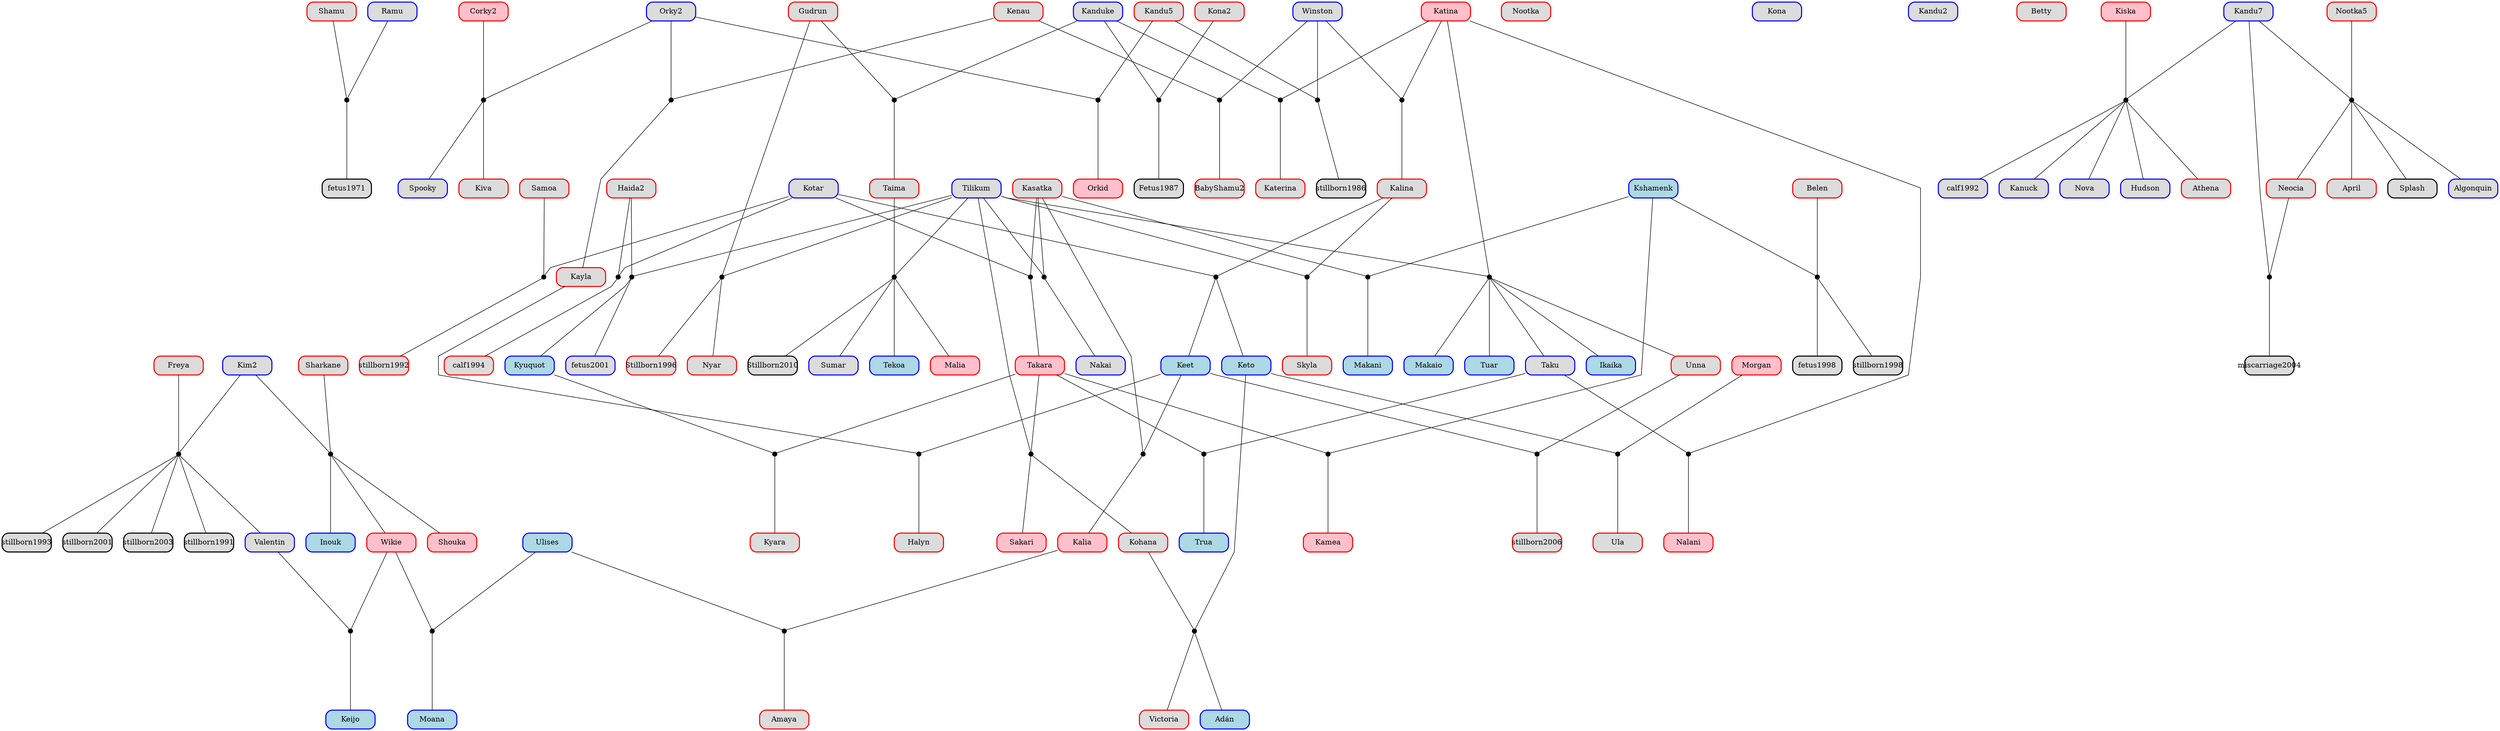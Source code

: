 graph {
	fontname="Helvetica,Arial,sans-serif" nodesep=0.3 ranksep="1.85 equally" splines=polyline
	Shamu [color=red fillcolor=Gainsboro fixedsize=true penwidth=2 shape=box style="filled, rounded" width=1.3]
	Ramu [color=blue fillcolor=Gainsboro fixedsize=true penwidth=2 shape=box style="filled, rounded" width=1.3]
	Orky2 [color=blue fillcolor=Gainsboro fixedsize=true penwidth=2 shape=box style="filled, rounded" width=1.3]
	Corky2 [color=red fillcolor=pink fixedsize=true penwidth=2 shape=box style="filled, rounded" width=1.3]
	Nootka [color=red fillcolor=Gainsboro fixedsize=true penwidth=2 shape=box style="filled, rounded" width=1.3]
	Winston [color=blue fillcolor=Gainsboro fixedsize=true penwidth=2 shape=box style="filled, rounded" width=1.3]
	ShamuRamu [penwidth=6 shape=point]
	Ramu -- ShamuRamu
	Shamu -- ShamuRamu
	ShamuRamu -- fetus1971
	fetus1971 [color=black fillcolor=Gainsboro fixedsize=true penwidth=2 shape=box style="filled, rounded" width=1.3]
	Kona [color=blue fillcolor=Gainsboro fixedsize=true penwidth=2 shape=box style="filled, rounded" width=1.3]
	Kandu2 [color=blue fillcolor=Gainsboro fixedsize=true penwidth=2 shape=box style="filled, rounded" width=1.3]
	Kanduke [color=blue fillcolor=Gainsboro fixedsize=true penwidth=2 shape=box style="filled, rounded" width=1.3]
	Gudrun [color=red fillcolor=Gainsboro fixedsize=true penwidth=2 shape=box style="filled, rounded" width=1.3]
	Kenau [color=red fillcolor=Gainsboro fixedsize=true penwidth=2 shape=box style="filled, rounded" width=1.3]
	Kandu5 [color=red fillcolor=Gainsboro fixedsize=true penwidth=2 shape=box style="filled, rounded" width=1.3]
	Katina [color=red fillcolor=pink fixedsize=true penwidth=2 shape=box style="filled, rounded" width=1.3]
	Kasatka [color=red fillcolor=Gainsboro fixedsize=true penwidth=2 shape=box style="filled, rounded" width=1.3]
	Betty [color=red fillcolor=Gainsboro fixedsize=true penwidth=2 shape=box style="filled, rounded" width=1.3]
	Kotar [color=blue fillcolor=Gainsboro fixedsize=true penwidth=2 shape=box style="filled, rounded" width=1.3]
	Corky2Orky2 [penwidth=6 shape=point]
	Orky2 -- Corky2Orky2
	Corky2 -- Corky2Orky2
	Corky2Orky2 -- Spooky
	Spooky [color=blue fillcolor=Gainsboro fixedsize=true penwidth=2 shape=box style="filled, rounded" width=1.3]
	Kiska [color=red fillcolor=pink fixedsize=true penwidth=2 shape=box style="filled, rounded" width=1.3]
	Ulises [color=blue fillcolor=lightblue fixedsize=true penwidth=2 shape=box style="filled, rounded" width=1.3]
	Nootka5 [color=red fillcolor=Gainsboro fixedsize=true penwidth=2 shape=box style="filled, rounded" width=1.3]
	Haida2 [color=red fillcolor=Gainsboro fixedsize=true penwidth=2 shape=box style="filled, rounded" width=1.3]
	Freya [color=red fillcolor=Gainsboro fixedsize=true penwidth=2 shape=box style="filled, rounded" width=1.3]
	Corky2Orky2 -- Kiva
	Kiva [color=red fillcolor=Gainsboro fixedsize=true penwidth=2 shape=box style="filled, rounded" width=1.3]
	Kim2 [color=blue fillcolor=Gainsboro fixedsize=true penwidth=2 shape=box style="filled, rounded" width=1.3]
	Samoa [color=red fillcolor=Gainsboro fixedsize=true penwidth=2 shape=box style="filled, rounded" width=1.3]
	Tilikum [color=blue fillcolor=Gainsboro fixedsize=true penwidth=2 shape=box style="filled, rounded" width=1.3]
	Kandu7 [color=blue fillcolor=Gainsboro fixedsize=true penwidth=2 shape=box style="filled, rounded" width=1.3]
	KatinaWinston [penwidth=6 shape=point]
	Winston -- KatinaWinston
	Katina -- KatinaWinston
	KatinaWinston -- Kalina
	Kalina [color=red fillcolor=Gainsboro fixedsize=true penwidth=2 shape=box style="filled, rounded" width=1.3]
	Kandu5Winston [penwidth=6 shape=point]
	Winston -- Kandu5Winston
	Kandu5 -- Kandu5Winston
	Kandu5Winston -- stillborn1986
	stillborn1986 [color=black fillcolor=Gainsboro fixedsize=true penwidth=2 shape=box style="filled, rounded" width=1.3]
	KenauWinston [penwidth=6 shape=point]
	Winston -- KenauWinston
	Kenau -- KenauWinston
	KenauWinston -- BabyShamu2
	BabyShamu2 [color=red fillcolor=Gainsboro fixedsize=true penwidth=2 shape=box style="filled, rounded" width=1.3]
	Kona2Kanduke [penwidth=6 shape=point]
	Kanduke -- Kona2Kanduke
	Kona2 -- Kona2Kanduke
	Kona2Kanduke -- Fetus1987
	Fetus1987 [color=black fillcolor=Gainsboro fixedsize=true penwidth=2 shape=box style="filled, rounded" width=1.3]
	Kona2 [color=red fillcolor=Gainsboro fixedsize=true penwidth=2 shape=box style="filled, rounded" width=1.3]
	KenauOrky2 [penwidth=6 shape=point]
	Orky2 -- KenauOrky2
	Kenau -- KenauOrky2
	KenauOrky2 -- Kayla
	Kayla [color=red fillcolor=Gainsboro fixedsize=true penwidth=2 shape=box style="filled, rounded" width=1.3]
	KatinaKanduke [penwidth=6 shape=point]
	Kanduke -- KatinaKanduke
	Katina -- KatinaKanduke
	KatinaKanduke -- Katerina
	Katerina [color=red fillcolor=Gainsboro fixedsize=true penwidth=2 shape=box style="filled, rounded" width=1.3]
	Belen [color=red fillcolor=Gainsboro fixedsize=true penwidth=2 shape=box style="filled, rounded" width=1.3]
	Kandu5Orky2 [penwidth=6 shape=point]
	Orky2 -- Kandu5Orky2
	Kandu5 -- Kandu5Orky2
	Kandu5Orky2 -- Orkid
	Orkid [color=red fillcolor=pink fixedsize=true penwidth=2 shape=box style="filled, rounded" width=1.3]
	Nootka5Kandu7 [penwidth=6 shape=point]
	Kandu7 -- Nootka5Kandu7
	Nootka5 -- Nootka5Kandu7
	Nootka5Kandu7 -- Splash
	Splash [color=black fillcolor=Gainsboro fixedsize=true penwidth=2 shape=box style="filled, rounded" width=1.3]
	GudrunKanduke [penwidth=6 shape=point]
	Kanduke -- GudrunKanduke
	Gudrun -- GudrunKanduke
	GudrunKanduke -- Taima
	Taima [color=red fillcolor=Gainsboro fixedsize=true penwidth=2 shape=box style="filled, rounded" width=1.3]
	Sharkane [color=red fillcolor=Gainsboro fixedsize=true penwidth=2 shape=box style="filled, rounded" width=1.3]
	FreyaKim2 [penwidth=6 shape=point]
	Kim2 -- FreyaKim2
	Freya -- FreyaKim2
	FreyaKim2 -- stillborn1991
	stillborn1991 [color=black fillcolor=Gainsboro fixedsize=true penwidth=2 shape=box style="filled, rounded" width=1.3]
	KasatkaKotar [penwidth=6 shape=point]
	Kotar -- KasatkaKotar
	Kasatka -- KasatkaKotar
	KasatkaKotar -- Takara
	Takara [color=red fillcolor=pink fixedsize=true penwidth=2 shape=box style="filled, rounded" width=1.3]
	Haida2Tilikum [penwidth=6 shape=point]
	Tilikum -- Haida2Tilikum
	Haida2 -- Haida2Tilikum
	Haida2Tilikum -- Kyuquot
	Kyuquot [color=blue fillcolor=lightblue fixedsize=true penwidth=2 shape=box style="filled, rounded" width=1.3]
	SamoaKotar [penwidth=6 shape=point]
	Kotar -- SamoaKotar
	Samoa -- SamoaKotar
	SamoaKotar -- stillborn1992
	stillborn1992 [color=red fillcolor=Gainsboro fixedsize=true penwidth=2 shape=box style="filled, rounded" width=1.3]
	Kshamenk [color=blue fillcolor=lightblue fixedsize=true penwidth=2 shape=box style="filled, rounded" width=1.3]
	KiskaKandu7 [penwidth=6 shape=point]
	Kandu7 -- KiskaKandu7
	Kiska -- KiskaKandu7
	KiskaKandu7 -- calf1992
	calf1992 [color=blue fillcolor=Gainsboro fixedsize=true penwidth=2 shape=box style="filled, rounded" width=1.3]
	FreyaKim2 -- stillborn1993
	stillborn1993 [color=black fillcolor=Gainsboro fixedsize=true penwidth=2 shape=box style="filled, rounded" width=1.3]
	GudrunTilikum [penwidth=6 shape=point]
	Tilikum -- GudrunTilikum
	Gudrun -- GudrunTilikum
	GudrunTilikum -- Nyar
	Nyar [color=red fillcolor=Gainsboro fixedsize=true penwidth=2 shape=box style="filled, rounded" width=1.3]
	SharkaneKim2 [penwidth=6 shape=point]
	Kim2 -- SharkaneKim2
	Sharkane -- SharkaneKim2
	SharkaneKim2 -- Shouka
	Shouka [color=red fillcolor=pink fixedsize=true penwidth=2 shape=box style="filled, rounded" width=1.3]
	KatinaTilikum [penwidth=6 shape=point]
	Tilikum -- KatinaTilikum
	Katina -- KatinaTilikum
	KatinaTilikum -- Taku
	Taku [color=blue fillcolor=Gainsboro fixedsize=true penwidth=2 shape=box style="filled, rounded" width=1.3]
	Haida2Kotar [penwidth=6 shape=point]
	Kotar -- Haida2Kotar
	Haida2 -- Haida2Kotar
	Haida2Kotar -- calf1994
	calf1994 [color=red fillcolor=Gainsboro fixedsize=true penwidth=2 shape=box style="filled, rounded" width=1.3]
	KiskaKandu7 -- Kanuck
	Kanuck [color=blue fillcolor=Gainsboro fixedsize=true penwidth=2 shape=box style="filled, rounded" width=1.3]
	KalinaKotar [penwidth=6 shape=point]
	Kotar -- KalinaKotar
	Kalina -- KalinaKotar
	KalinaKotar -- Keto
	Keto [color=blue fillcolor=lightblue fixedsize=true penwidth=2 shape=box style="filled, rounded" width=1.3]
	GudrunTilikum -- Stillborn1996
	Stillborn1996 [color=red fillcolor=Gainsboro fixedsize=true penwidth=2 shape=box style="filled, rounded" width=1.3]
	KatinaTilikum -- Unna
	Unna [color=red fillcolor=Gainsboro fixedsize=true penwidth=2 shape=box style="filled, rounded" width=1.3]
	FreyaKim2 -- Valentin
	Valentin [color=blue fillcolor=Gainsboro fixedsize=true penwidth=2 shape=box style="filled, rounded" width=1.3]
	KiskaKandu7 -- Nova
	Nova [color=blue fillcolor=Gainsboro fixedsize=true penwidth=2 shape=box style="filled, rounded" width=1.3]
	BelenKshamenk [penwidth=6 shape=point]
	Kshamenk -- BelenKshamenk
	Belen -- BelenKshamenk
	BelenKshamenk -- stillborn1998
	stillborn1998 [color=black fillcolor=Gainsboro fixedsize=true penwidth=2 shape=box style="filled, rounded" width=1.3]
	BelenKshamenk -- fetus1998
	fetus1998 [color=black fillcolor=Gainsboro fixedsize=true penwidth=2 shape=box style="filled, rounded" width=1.3]
	TaimaTilikum [penwidth=6 shape=point]
	Tilikum -- TaimaTilikum
	Taima -- TaimaTilikum
	TaimaTilikum -- Sumar
	Sumar [color=blue fillcolor=Gainsboro fixedsize=true penwidth=2 shape=box style="filled, rounded" width=1.3]
	KiskaKandu7 -- Hudson
	Hudson [color=blue fillcolor=Gainsboro fixedsize=true penwidth=2 shape=box style="filled, rounded" width=1.3]
	KatinaTilikum -- Tuar
	Tuar [color=blue fillcolor=lightblue fixedsize=true penwidth=2 shape=box style="filled, rounded" width=1.3]
	SharkaneKim2 -- Inouk
	Inouk [color=blue fillcolor=lightblue fixedsize=true penwidth=2 shape=box style="filled, rounded" width=1.3]
	Nootka5Kandu7 -- Algonquin
	Algonquin [color=blue fillcolor=Gainsboro fixedsize=true penwidth=2 shape=box style="filled, rounded" width=1.3]
	TaimaTilikum -- Tekoa
	Tekoa [color=blue fillcolor=lightblue fixedsize=true penwidth=2 shape=box style="filled, rounded" width=1.3]
	FreyaKim2 -- stillborn2001
	stillborn2001 [color=black fillcolor=Gainsboro fixedsize=true penwidth=2 shape=box style="filled, rounded" width=1.3]
	SharkaneKim2 -- Wikie
	Wikie [color=red fillcolor=pink fixedsize=true penwidth=2 shape=box style="filled, rounded" width=1.3]
	Haida2Tilikum -- fetus2001
	fetus2001 [color=blue fillcolor=Gainsboro fixedsize=true penwidth=2 shape=box style="filled, rounded" width=1.3]
	KasatkaTilikum [penwidth=6 shape=point]
	Tilikum -- KasatkaTilikum
	Kasatka -- KasatkaTilikum
	KasatkaTilikum -- Nakai
	Nakai [color=blue fillcolor=Gainsboro fixedsize=true penwidth=2 shape=box style="filled, rounded" width=1.3]
	TakaraTilikum [penwidth=6 shape=point]
	Tilikum -- TakaraTilikum
	Takara -- TakaraTilikum
	TakaraTilikum -- Kohana
	Kohana [color=red fillcolor=Gainsboro fixedsize=true penwidth=2 shape=box style="filled, rounded" width=1.3]
	KatinaTilikum -- Ikaika
	Ikaika [color=blue fillcolor=lightblue fixedsize=true penwidth=2 shape=box style="filled, rounded" width=1.3]
	FreyaKim2 -- stillborn2003
	stillborn2003 [color=black fillcolor=Gainsboro fixedsize=true penwidth=2 shape=box style="filled, rounded" width=1.3]
	NeociaKandu7 [penwidth=6 shape=point]
	Kandu7 -- NeociaKandu7
	Neocia -- NeociaKandu7
	NeociaKandu7 -- miscarriage2004
	miscarriage2004 [color=black fillcolor=Gainsboro fixedsize=true penwidth=2 shape=box style="filled, rounded" width=1.3]
	KasatkaKeet [penwidth=6 shape=point]
	Keet -- KasatkaKeet
	Kasatka -- KasatkaKeet
	KasatkaKeet -- Kalia
	Kalia [color=red fillcolor=pink fixedsize=true penwidth=2 shape=box style="filled, rounded" width=1.3]
	KalinaTilikum [penwidth=6 shape=point]
	Tilikum -- KalinaTilikum
	Kalina -- KalinaTilikum
	KalinaTilikum -- Skyla
	Skyla [color=red fillcolor=Gainsboro fixedsize=true penwidth=2 shape=box style="filled, rounded" width=1.3]
	KiskaKandu7 -- Athena
	Athena [color=red fillcolor=Gainsboro fixedsize=true penwidth=2 shape=box style="filled, rounded" width=1.3]
	Nootka5Kandu7 -- April
	April [color=red fillcolor=Gainsboro fixedsize=true penwidth=2 shape=box style="filled, rounded" width=1.3]
	Nootka5Kandu7 -- Neocia
	Neocia [color=red fillcolor=Gainsboro fixedsize=true penwidth=2 shape=box style="filled, rounded" width=1.3]
	KalinaKotar -- Keet
	Keet [color=blue fillcolor=lightblue fixedsize=true penwidth=2 shape=box style="filled, rounded" width=1.3]
	KaylaKeet [penwidth=6 shape=point]
	Keet -- KaylaKeet
	Kayla -- KaylaKeet
	KaylaKeet -- Halyn
	Halyn [color=red fillcolor=Gainsboro fixedsize=true penwidth=2 shape=box style="filled, rounded" width=1.3]
	TakaraTaku [penwidth=6 shape=point]
	Taku -- TakaraTaku
	Takara -- TakaraTaku
	TakaraTaku -- Trua
	Trua [color=blue fillcolor=lightblue fixedsize=true penwidth=2 shape=box style="filled, rounded" width=1.3]
	KatinaTaku [penwidth=6 shape=point]
	Taku -- KatinaTaku
	Katina -- KatinaTaku
	KatinaTaku -- Nalani
	Nalani [color=red fillcolor=pink fixedsize=true penwidth=2 shape=box style="filled, rounded" width=1.3]
	UnnaKeet [penwidth=6 shape=point]
	Keet -- UnnaKeet
	Unna -- UnnaKeet
	UnnaKeet -- stillborn2006
	stillborn2006 [color=red fillcolor=Gainsboro fixedsize=true penwidth=2 shape=box style="filled, rounded" width=1.3]
	TaimaTilikum -- Malia
	Malia [color=red fillcolor=pink fixedsize=true penwidth=2 shape=box style="filled, rounded" width=1.3]
	TaimaTilikum -- Stillborn2010
	Stillborn2010 [color=black fillcolor=Gainsboro fixedsize=true penwidth=2 shape=box style="filled, rounded" width=1.3]
	TakaraTilikum -- Sakari
	Sakari [color=red fillcolor=pink fixedsize=true penwidth=2 shape=box style="filled, rounded" width=1.3]
	Morgan [color=red fillcolor=pink fixedsize=true penwidth=2 shape=box style="filled, rounded" width=1.3]
	KatinaTilikum -- Makaio
	Makaio [color=blue fillcolor=lightblue fixedsize=true penwidth=2 shape=box style="filled, rounded" width=1.3]
	KohanaKeto [penwidth=6 shape=point]
	Keto -- KohanaKeto
	Kohana -- KohanaKeto
	KohanaKeto -- "Adán"
	"Adán" [color=blue fillcolor=lightblue fixedsize=true penwidth=2 shape=box style="filled, rounded" width=1.3]
	WikieUlises [penwidth=6 shape=point]
	Ulises -- WikieUlises
	Wikie -- WikieUlises
	WikieUlises -- Moana
	Moana [color=blue fillcolor=lightblue fixedsize=true penwidth=2 shape=box style="filled, rounded" width=1.3]
	KohanaKeto -- Victoria
	Victoria [color=red fillcolor=Gainsboro fixedsize=true penwidth=2 shape=box style="filled, rounded" width=1.3]
	TakaraKshamenk [penwidth=6 shape=point]
	Kshamenk -- TakaraKshamenk
	Takara -- TakaraKshamenk
	TakaraKshamenk -- Kamea
	Kamea [color=red fillcolor=pink fixedsize=true penwidth=2 shape=box style="filled, rounded" width=1.3]
	KasatkaKshamenk [penwidth=6 shape=point]
	Kshamenk -- KasatkaKshamenk
	Kasatka -- KasatkaKshamenk
	KasatkaKshamenk -- Makani
	Makani [color=blue fillcolor=lightblue fixedsize=true penwidth=2 shape=box style="filled, rounded" width=1.3]
	WikieValentin [penwidth=6 shape=point]
	Valentin -- WikieValentin
	Wikie -- WikieValentin
	WikieValentin -- Keijo
	Keijo [color=blue fillcolor=lightblue fixedsize=true penwidth=2 shape=box style="filled, rounded" width=1.3]
	KaliaUlises [penwidth=6 shape=point]
	Ulises -- KaliaUlises
	Kalia -- KaliaUlises
	KaliaUlises -- Amaya
	Amaya [color=red fillcolor=Gainsboro fixedsize=true penwidth=2 shape=box style="filled, rounded" width=1.3]
	TakaraKyuquot [penwidth=6 shape=point]
	Kyuquot -- TakaraKyuquot
	Takara -- TakaraKyuquot
	TakaraKyuquot -- Kyara
	Kyara [color=red fillcolor=Gainsboro fixedsize=true penwidth=2 shape=box style="filled, rounded" width=1.3]
	MorganKeto [penwidth=6 shape=point]
	Keto -- MorganKeto
	Morgan -- MorganKeto
	MorganKeto -- Ula
	Ula [color=red fillcolor=Gainsboro fixedsize=true penwidth=2 shape=box style="filled, rounded" width=1.3]
}
